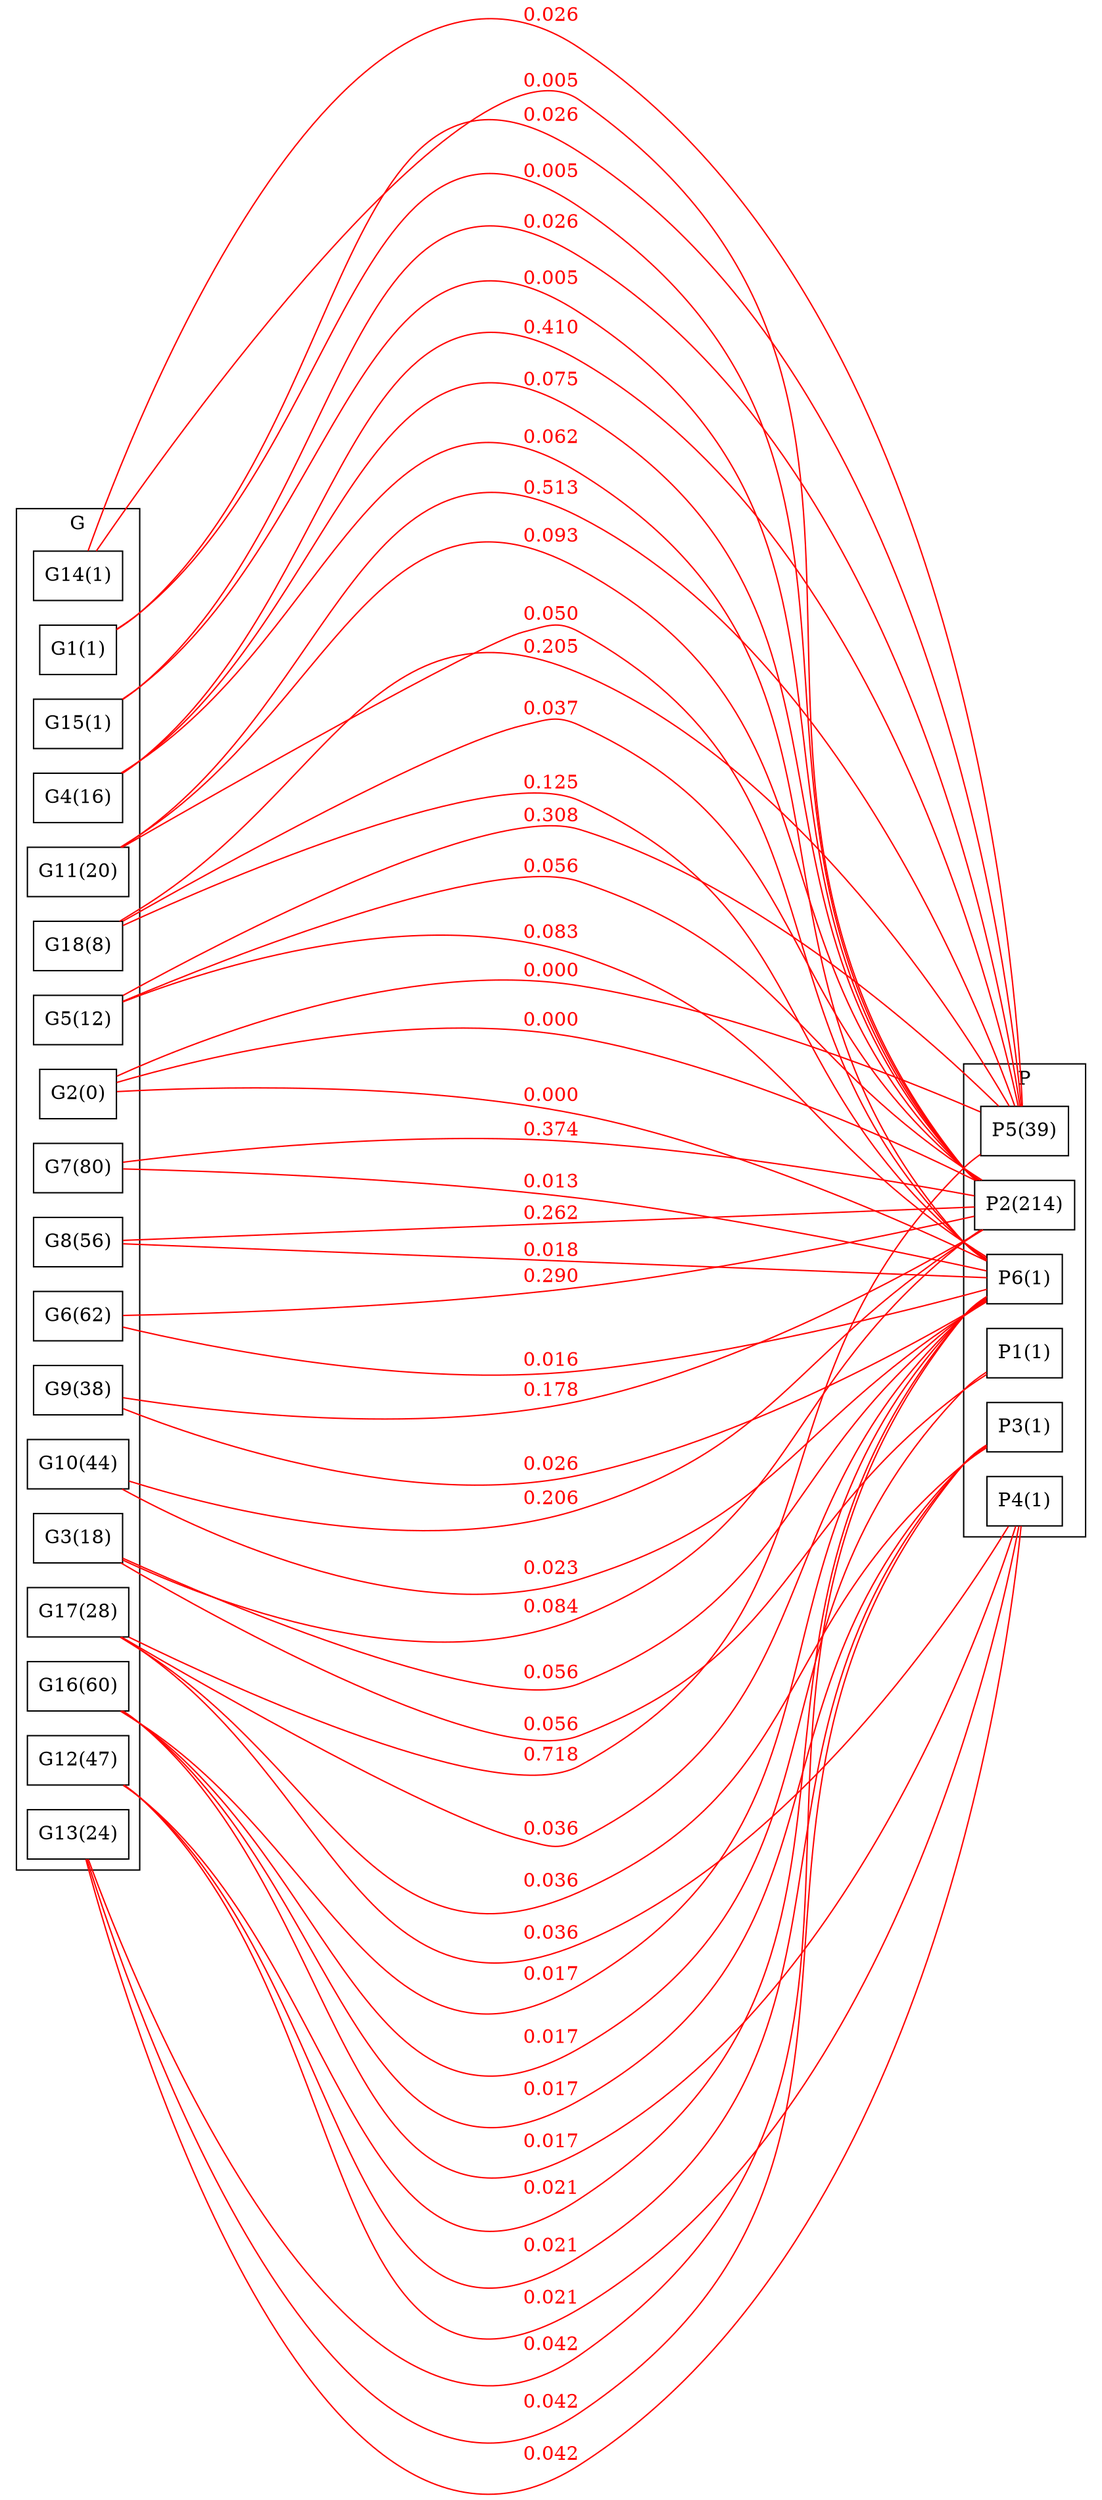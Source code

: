 strict graph BCG {
rankdir=LR;
splines=true;
ranksep="8 equally";
concentrate = true;
node [shape=rectangle];
subgraph cluster_G {
label = "G";
color=black;
rank="same"
G1 [label="G1(1)"];
G2 [label="G2(0)"];
G3 [label="G3(18)"];
G4 [label="G4(16)"];
G5 [label="G5(12)"];
G6 [label="G6(62)"];
G7 [label="G7(80)"];
G8 [label="G8(56)"];
G9 [label="G9(38)"];
G10 [label="G10(44)"];
G11 [label="G11(20)"];
G12 [label="G12(47)"];
G13 [label="G13(24)"];
G14 [label="G14(1)"];
G15 [label="G15(1)"];
G16 [label="G16(60)"];
G17 [label="G17(28)"];
G18 [label="G18(8)"];
}
subgraph cluster_P {
label = "P";
color="black";
rank="same"
P1 [label="P1(1)"];
P2 [label="P2(214)"];
P3 [label="P3(1)"];
P4 [label="P4(1)"];
P5 [label="P5(39)"];
P6 [label="P6(1)"];
}
G1 -- P2[label="0.005",color="red",fontcolor="red"];
G1 -- P5[label="0.026",color="red",fontcolor="red"];
G2 -- P2[label="0.000",color="red",fontcolor="red"];
G2 -- P5[label="0.000",color="red",fontcolor="red"];
P6 -- G2  [dir="none",label="0.000",color="red",fontcolor="red"];
G3 -- P1[label="0.056",color="red",fontcolor="red"];
G3 -- P2[label="0.084",color="red",fontcolor="red"];
G3 -- P6[label="0.056",color="red",fontcolor="red"];
G4 -- P2[label="0.075",color="red",fontcolor="red"];
G4 -- P5[label="0.410",color="red",fontcolor="red"];
G4 -- P6[label="0.062",color="red",fontcolor="red"];
G5 -- P2[label="0.056",color="red",fontcolor="red"];
G5 -- P5[label="0.308",color="red",fontcolor="red"];
G5 -- P6[label="0.083",color="red",fontcolor="red"];
G6 -- P2[label="0.290",color="red",fontcolor="red"];
G6 -- P6[label="0.016",color="red",fontcolor="red"];
G7 -- P2[label="0.374",color="red",fontcolor="red"];
G7 -- P6[label="0.013",color="red",fontcolor="red"];
G8 -- P2[label="0.262",color="red",fontcolor="red"];
G8 -- P6[label="0.018",color="red",fontcolor="red"];
G9 -- P2[label="0.178",color="red",fontcolor="red"];
G9 -- P6[label="0.026",color="red",fontcolor="red"];
G10 -- P2[label="0.206",color="red",fontcolor="red"];
G10 -- P6[label="0.023",color="red",fontcolor="red"];
G11 -- P2[label="0.093",color="red",fontcolor="red"];
G11 -- P5[label="0.513",color="red",fontcolor="red"];
G11 -- P6[label="0.050",color="red",fontcolor="red"];
G12 -- P3[label="0.021",color="red",fontcolor="red"];
G12 -- P4[label="0.021",color="red",fontcolor="red"];
G12 -- P6[label="0.021",color="red",fontcolor="red"];
G13 -- P3[label="0.042",color="red",fontcolor="red"];
G13 -- P4[label="0.042",color="red",fontcolor="red"];
G13 -- P6[label="0.042",color="red",fontcolor="red"];
G14 -- P2[label="0.005",color="red",fontcolor="red"];
G14 -- P5[label="0.026",color="red",fontcolor="red"];
G15 -- P2[label="0.005",color="red",fontcolor="red"];
G15 -- P5[label="0.026",color="red",fontcolor="red"];
G16 -- P1[label="0.017",color="red",fontcolor="red"];
G16 -- P3[label="0.017",color="red",fontcolor="red"];
G16 -- P4[label="0.017",color="red",fontcolor="red"];
G16 -- P6[label="0.017",color="red",fontcolor="red"];
G17 -- P3[label="0.036",color="red",fontcolor="red"];
G17 -- P4[label="0.036",color="red",fontcolor="red"];
G17 -- P5[label="0.718",color="red",fontcolor="red"];
G17 -- P6[label="0.036",color="red",fontcolor="red"];
G18 -- P2[label="0.037",color="red",fontcolor="red"];
G18 -- P5[label="0.205",color="red",fontcolor="red"];
G18 -- P6[label="0.125",color="red",fontcolor="red"];
}
